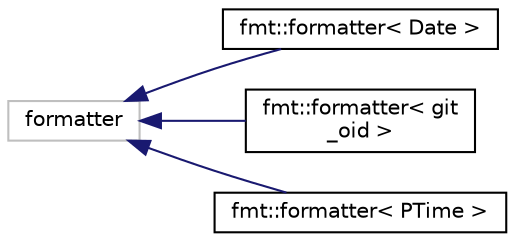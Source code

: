 digraph "Graphical Class Hierarchy"
{
 // LATEX_PDF_SIZE
  edge [fontname="Helvetica",fontsize="10",labelfontname="Helvetica",labelfontsize="10"];
  node [fontname="Helvetica",fontsize="10",shape=record];
  rankdir="LR";
  Node27 [label="formatter",height=0.2,width=0.4,color="grey75", fillcolor="white", style="filled",tooltip=" "];
  Node27 -> Node0 [dir="back",color="midnightblue",fontsize="10",style="solid",fontname="Helvetica"];
  Node0 [label="fmt::formatter\< Date \>",height=0.2,width=0.4,color="black", fillcolor="white", style="filled",URL="$structfmt_1_1formatter_3_01_date_01_4.html",tooltip="formatter specialization for gregorian dates"];
  Node27 -> Node29 [dir="back",color="midnightblue",fontsize="10",style="solid",fontname="Helvetica"];
  Node29 [label="fmt::formatter\< git\l_oid \>",height=0.2,width=0.4,color="black", fillcolor="white", style="filled",URL="$structfmt_1_1formatter_3_01git__oid_01_4.html",tooltip=" "];
  Node27 -> Node30 [dir="back",color="midnightblue",fontsize="10",style="solid",fontname="Helvetica"];
  Node30 [label="fmt::formatter\< PTime \>",height=0.2,width=0.4,color="black", fillcolor="white", style="filled",URL="$structfmt_1_1formatter_3_01_p_time_01_4.html",tooltip="formatter specification for posix time"];
}
